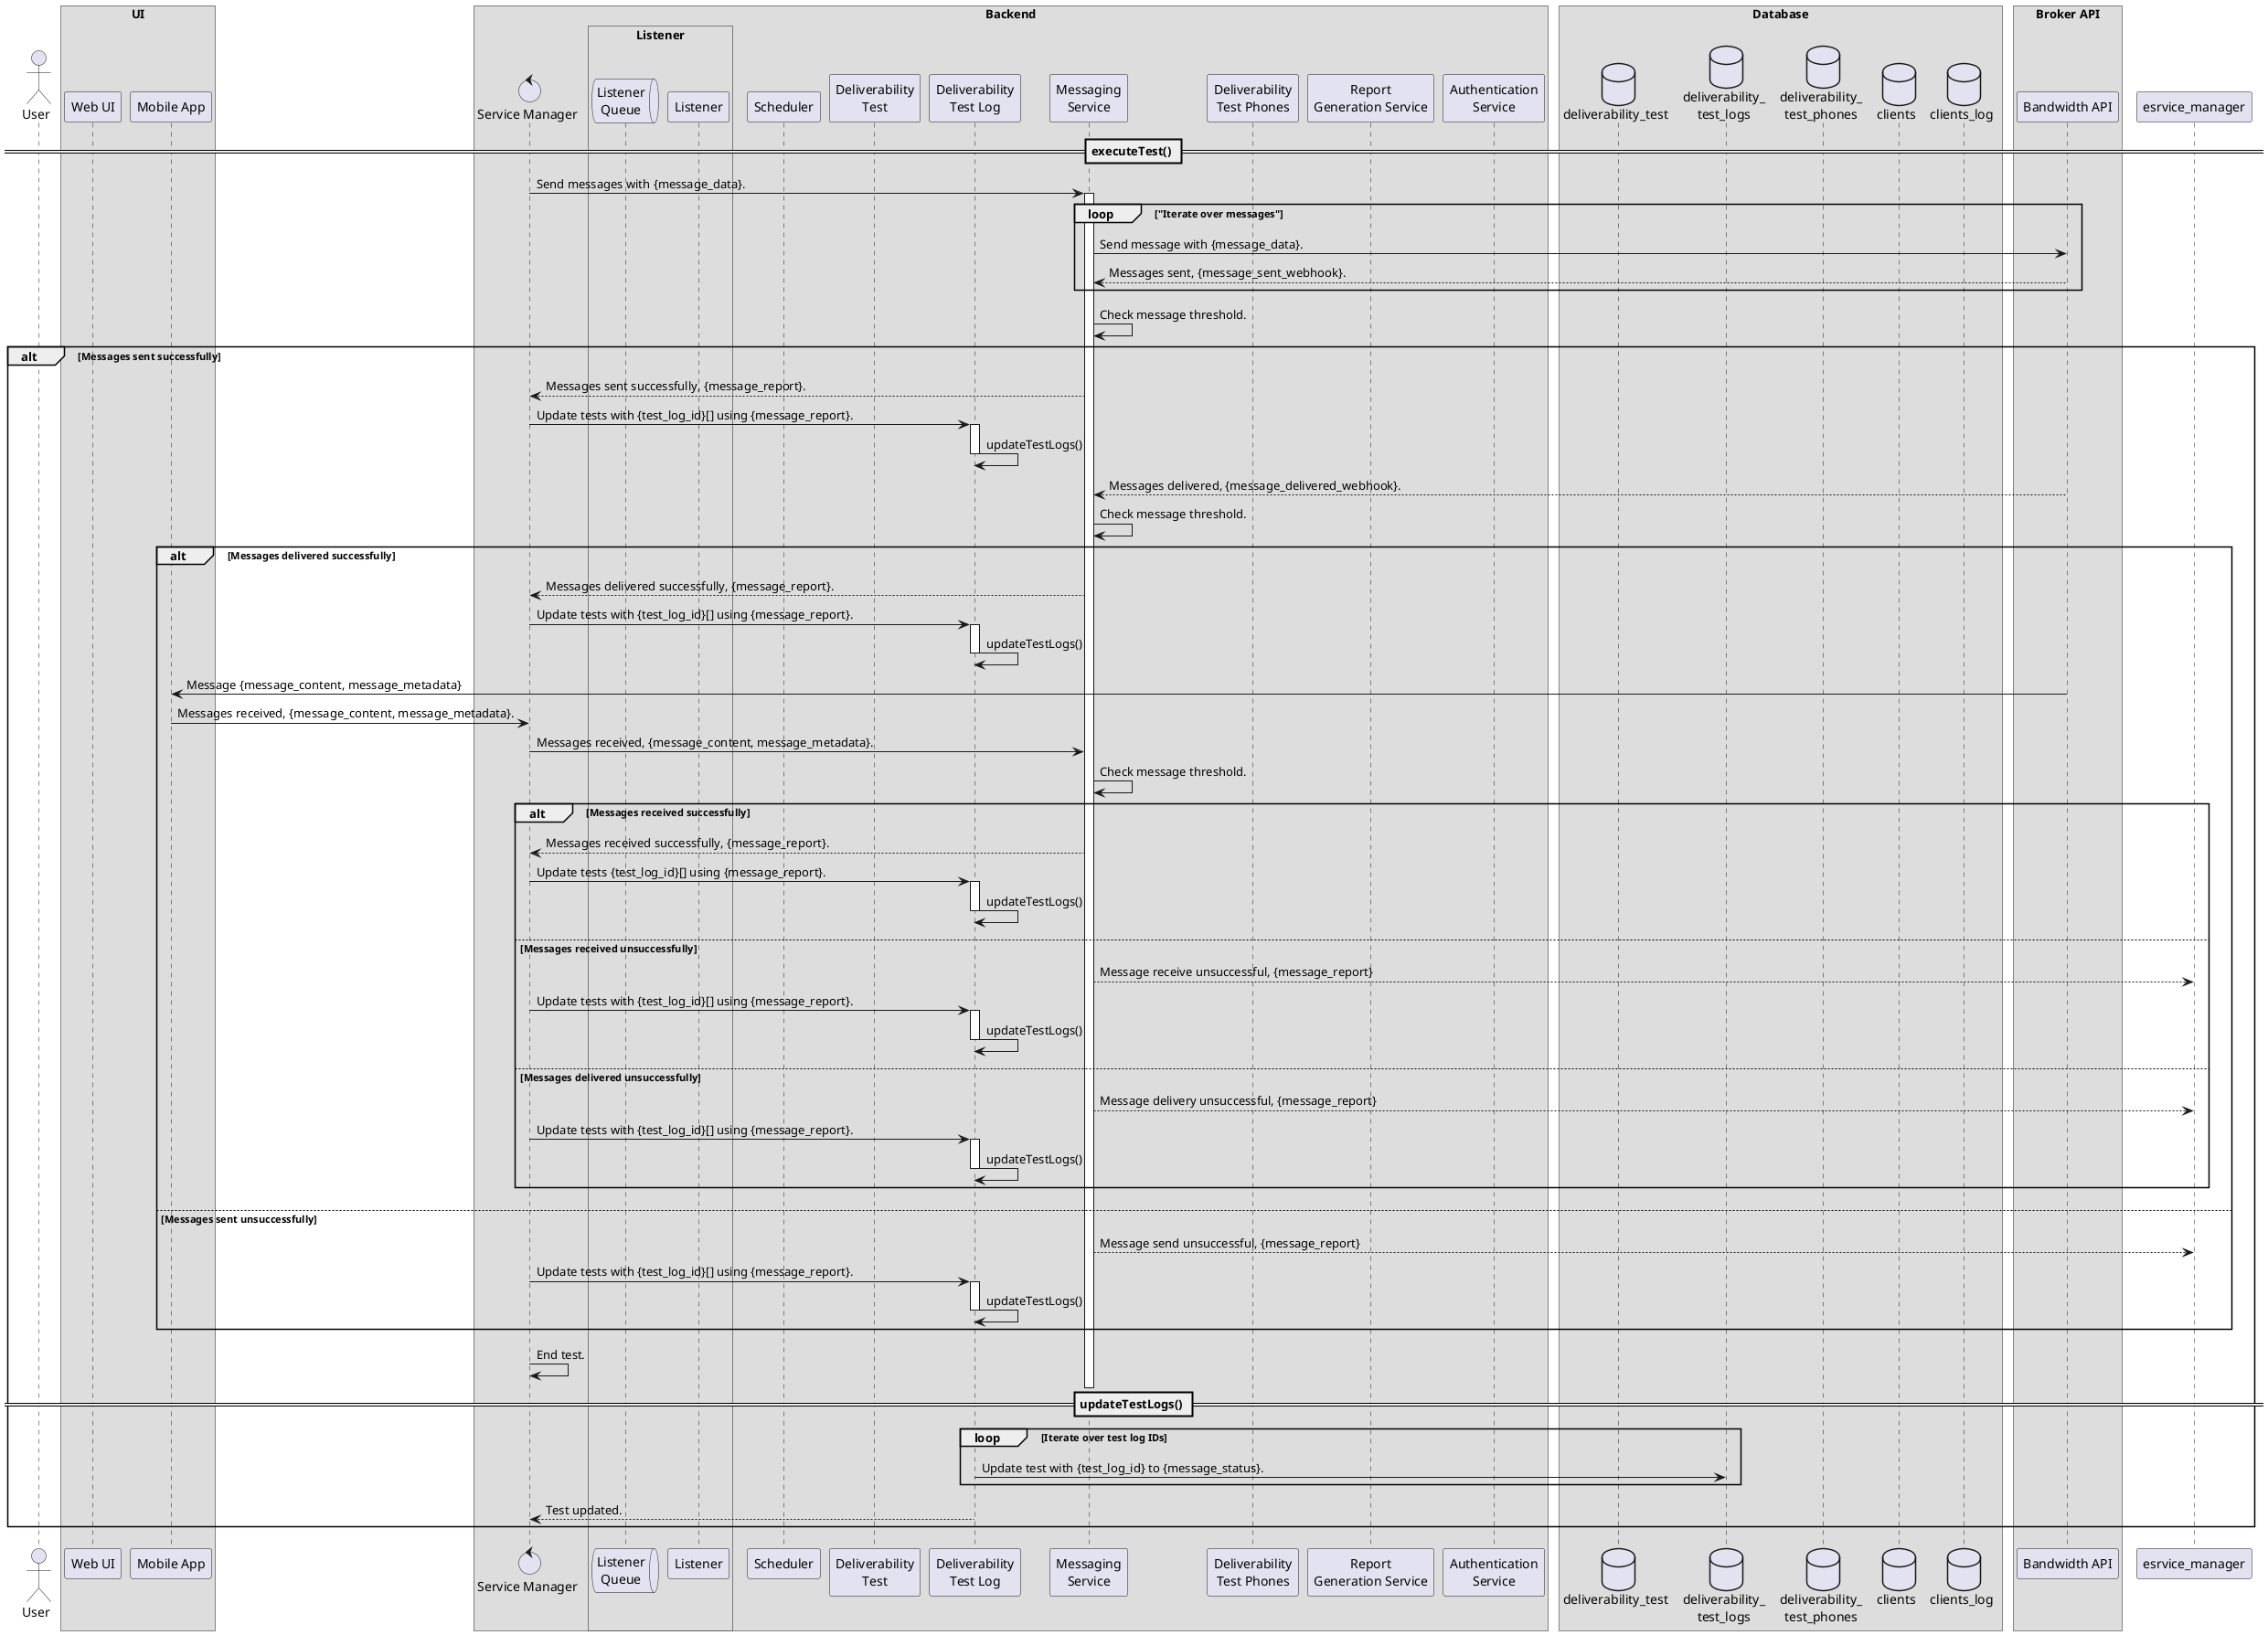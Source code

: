 @startuml
!pragma teoz true

/'Defines the protocol when a test is executed. For later references, this diagram represents the algorithm for the'/
/'subroutine labelled as executeTest() in the service manager.'/
/'author: Luvai Cutlerywala <luvaidc@gmail.com>'/

/'Define the actors and participants.'/
actor User as user

box UI
    participant "Web UI" as web_ui
    participant "Mobile App" as mobile_app
end box

box Backend
    control "Service Manager" as service_manager

    box Listener
        queue "Listener\nQueue" as listener_queue
        participant "Listener" as listener
    end box

    participant "Scheduler" as scheduler
    participant "Deliverability\nTest" as deliverability_test
    participant "Deliverability\nTest Log" as deliverability_test_log
    participant "Messaging\nService" as messenger
    participant "Deliverability\nTest Phones" as deliverability_test_phones
    participant "Report\nGeneration Service" as report_generator
    participant "Authentication\nService" as auth
end box

box Database
    database "deliverability_test" as dt
    database "deliverability_\ntest_logs" as dtl
    database "deliverability_\ntest_phones" as dtp
    database clients as clients
    database clients_log as cl
end box

box "Broker API"
    participant "Bandwidth API" as broker_api
end box

== executeTest() ==
service_manager -> messenger: Send messages with {message_data}.
activate messenger
loop "Iterate over messages"
    messenger -> broker_api: Send message with {message_data}.
    broker_api --> messenger: Messages sent, {message_sent_webhook}.
end
messenger -> messenger: Check message threshold.
alt Messages sent successfully
    messenger --> service_manager: Messages sent successfully, {message_report}.
    service_manager -> deliverability_test_log: Update tests with {test_log_id}[] using {message_report}.
    activate deliverability_test_log
    deliverability_test_log -> deliverability_test_log: updateTestLogs()
    deactivate deliverability_test_log
    broker_api --> messenger: Messages delivered, {message_delivered_webhook}.
    messenger -> messenger: Check message threshold.
    alt Messages delivered successfully
        messenger --> service_manager: Messages delivered successfully, {message_report}.
        service_manager -> deliverability_test_log: Update tests with {test_log_id}[] using {message_report}.
        activate deliverability_test_log
        deliverability_test_log -> deliverability_test_log: updateTestLogs()
        deactivate deliverability_test_log
        broker_api -> mobile_app: Message {message_content, message_metadata}
        mobile_app -> service_manager: Messages received, {message_content, message_metadata}.
        service_manager -> messenger: Messages received, {message_content, message_metadata}.
        messenger -> messenger: Check message threshold.
        alt Messages received successfully
            messenger --> service_manager: Messages received successfully, {message_report}.
            service_manager -> deliverability_test_log: Update tests {test_log_id}[] using {message_report}.
            activate deliverability_test_log
            deliverability_test_log -> deliverability_test_log: updateTestLogs()
            deactivate deliverability_test_log
        else Messages received unsuccessfully
            messenger --> esrvice_manager: Message receive unsuccessful, {message_report}
            service_manager -> deliverability_test_log: Update tests with {test_log_id}[] using {message_report}.
            activate deliverability_test_log
            deliverability_test_log -> deliverability_test_log: updateTestLogs()
            deactivate deliverability_test_log
    else Messages delivered unsuccessfully
        messenger --> esrvice_manager: Message delivery unsuccessful, {message_report}
        service_manager -> deliverability_test_log: Update tests with {test_log_id}[] using {message_report}.
        activate deliverability_test_log
        deliverability_test_log -> deliverability_test_log: updateTestLogs()
        deactivate deliverability_test_log
    end
else Messages sent unsuccessfully
    messenger --> esrvice_manager: Message send unsuccessful, {message_report}
    service_manager -> deliverability_test_log: Update tests with {test_log_id}[] using {message_report}.
    activate deliverability_test_log
    deliverability_test_log -> deliverability_test_log: updateTestLogs()
    deactivate deliverability_test_log
end
service_manager -> service_manager: End test.
deactivate messenger
== updateTestLogs() ==
loop Iterate over test log IDs
    deliverability_test_log -> dtl: Update test with {test_log_id} to {message_status}.
end loop
deliverability_test_log --> service_manager: Test updated.
@enduml